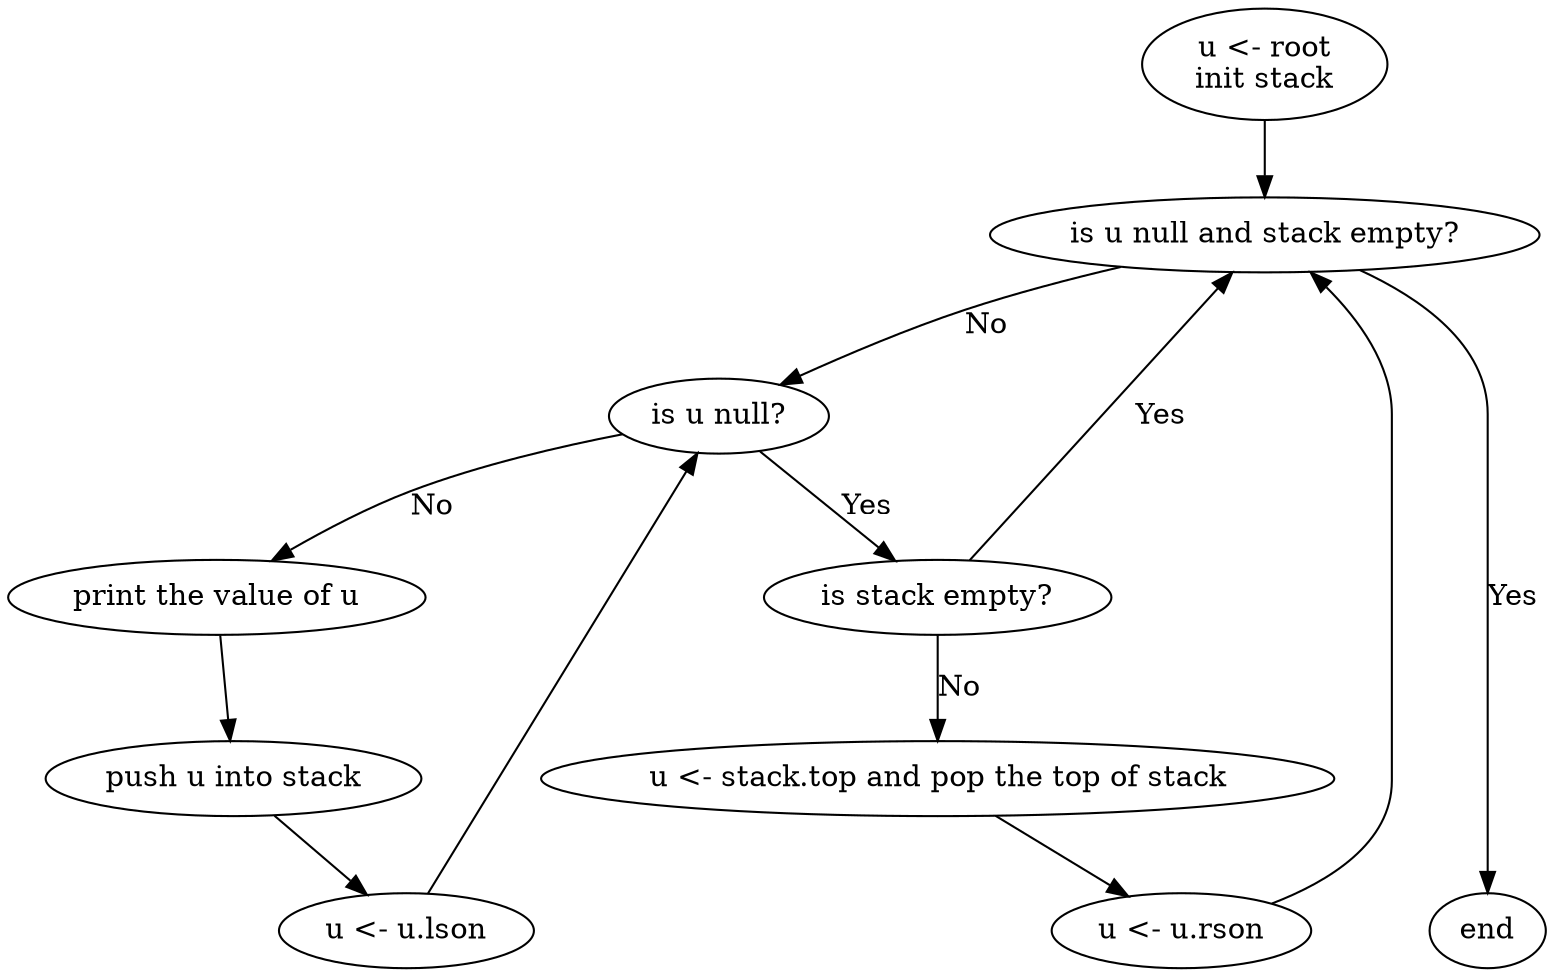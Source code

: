 digraph {
  init[label="u <- root\ninit stack"];
  judge0[label="is u null and stack empty?"];
  judge1[label="is u null?"];
  judge2[label="is stack empty?"];
  print[label="print the value of u"];
  lson[label="u <- u.lson"];
  rson[label="u <- u.rson"];
  push[label="push u into stack"];
  pop[label="u <- stack.top and pop the top of stack"];
  { rank=max; end; }

  init -> judge0;
  judge0 -> end[label="Yes"];
  judge0 -> judge1[label="No"];
  judge1 -> judge2[label="Yes"];
  judge1 -> print[label="No"];
  print -> push -> lson -> judge1;

  judge2 -> judge0[label="Yes"];
  judge2 -> pop[label="No"];
  pop -> rson -> judge0;
}
